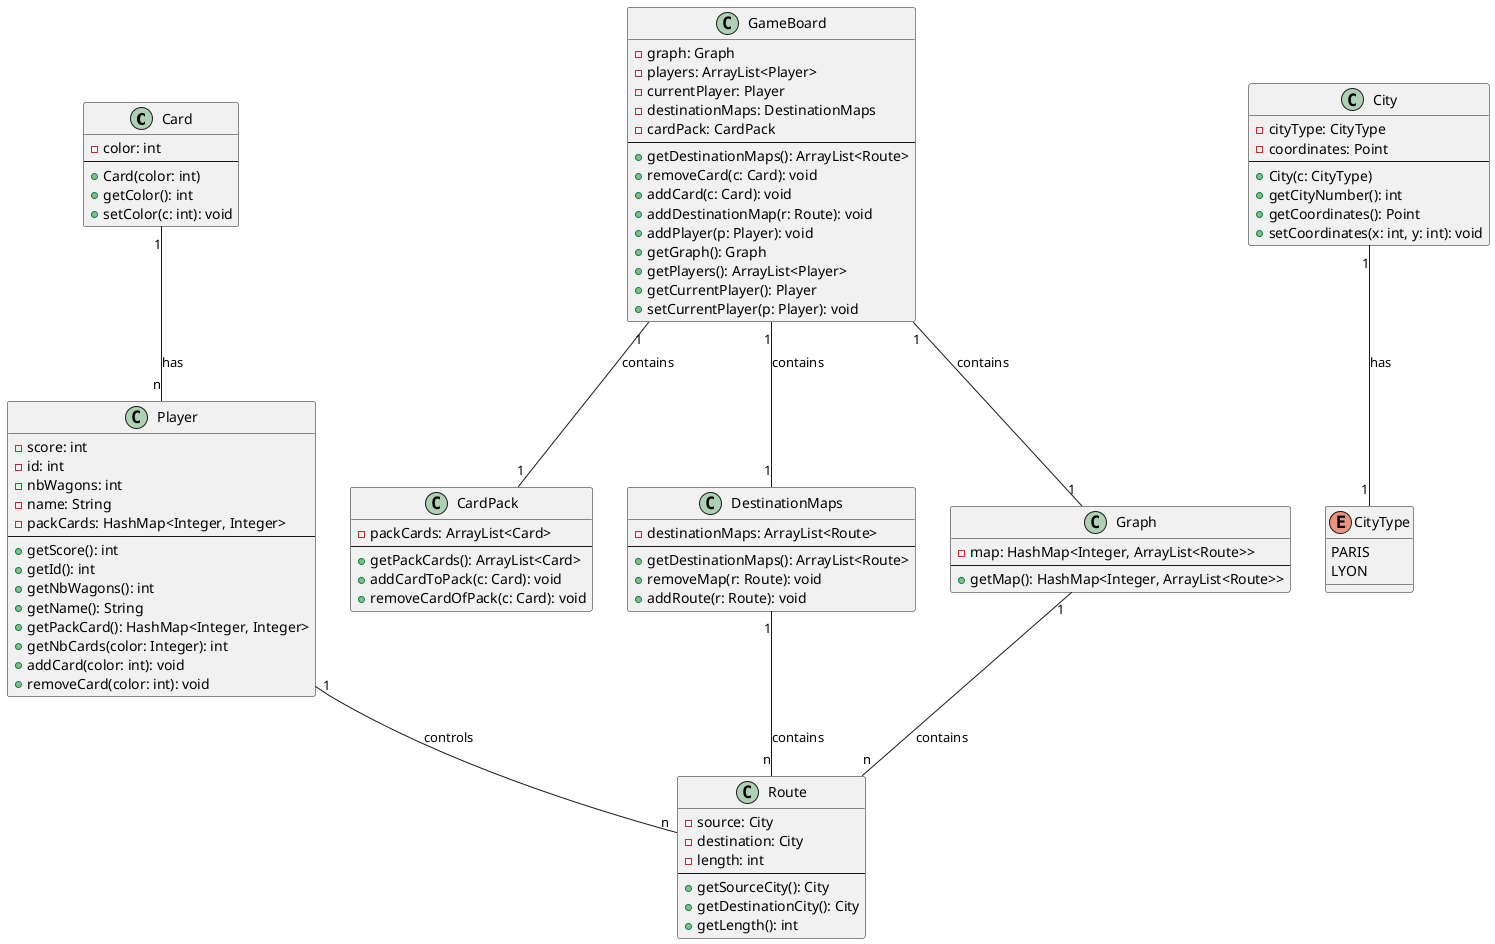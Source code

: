 @startuml

class Card {
    - color: int
    --
    + Card(color: int)
    + getColor(): int
    + setColor(c: int): void
}

class CardPack {
    - packCards: ArrayList<Card>
    --
    + getPackCards(): ArrayList<Card>
    + addCardToPack(c: Card): void
    + removeCardOfPack(c: Card): void
}

class City {
    - cityType: CityType
    - coordinates: Point
    --
    + City(c: CityType)
    + getCityNumber(): int
    + getCoordinates(): Point
    + setCoordinates(x: int, y: int): void
}

enum CityType {
    PARIS
    LYON
}

class DestinationMaps {
    - destinationMaps: ArrayList<Route>
    --
    + getDestinationMaps(): ArrayList<Route>
    + removeMap(r: Route): void
    + addRoute(r: Route): void
}

class GameBoard {
    - graph: Graph
    - players: ArrayList<Player>
    - currentPlayer: Player
    - destinationMaps: DestinationMaps
    - cardPack: CardPack
    --
    + getDestinationMaps(): ArrayList<Route>
    + removeCard(c: Card): void
    + addCard(c: Card): void
    + addDestinationMap(r: Route): void
    + addPlayer(p: Player): void
    + getGraph(): Graph
    + getPlayers(): ArrayList<Player>
    + getCurrentPlayer(): Player
    + setCurrentPlayer(p: Player): void
}

class Graph {
    - map: HashMap<Integer, ArrayList<Route>>
    --
    + getMap(): HashMap<Integer, ArrayList<Route>>
}

class Player {
    - score: int
    - id: int
    - nbWagons: int
    - name: String
    - packCards: HashMap<Integer, Integer>
    --
    + getScore(): int
    + getId(): int
    + getNbWagons(): int
    + getName(): String
    + getPackCard(): HashMap<Integer, Integer>
    + getNbCards(color: Integer): int
    + addCard(color: int): void
    + removeCard(color: int): void
}

class Route {
    - source: City
    - destination: City
    - length: int
    --
    + getSourceCity(): City
    + getDestinationCity(): City
    + getLength(): int
}

Card "1" -- "n" Player : has
City "1" -- "1" CityType : has
DestinationMaps "1" -- "n" Route : contains
GameBoard "1" -- "1" Graph : contains
GameBoard "1" -- "1" DestinationMaps : contains
GameBoard "1" -- "1" CardPack : contains
Graph "1" -- "n" Route : contains
Player "1" -- "n" Route : controls

@enduml
